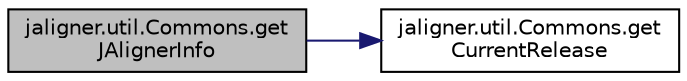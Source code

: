 digraph "jaligner.util.Commons.getJAlignerInfo"
{
  edge [fontname="Helvetica",fontsize="10",labelfontname="Helvetica",labelfontsize="10"];
  node [fontname="Helvetica",fontsize="10",shape=record];
  rankdir="LR";
  Node1 [label="jaligner.util.Commons.get\lJAlignerInfo",height=0.2,width=0.4,color="black", fillcolor="grey75", style="filled" fontcolor="black"];
  Node1 -> Node2 [color="midnightblue",fontsize="10",style="solid",fontname="Helvetica"];
  Node2 [label="jaligner.util.Commons.get\lCurrentRelease",height=0.2,width=0.4,color="black", fillcolor="white", style="filled",URL="$classjaligner_1_1util_1_1_commons.html#a355a1dea60e473b31ff8ad60bb56b994"];
}
